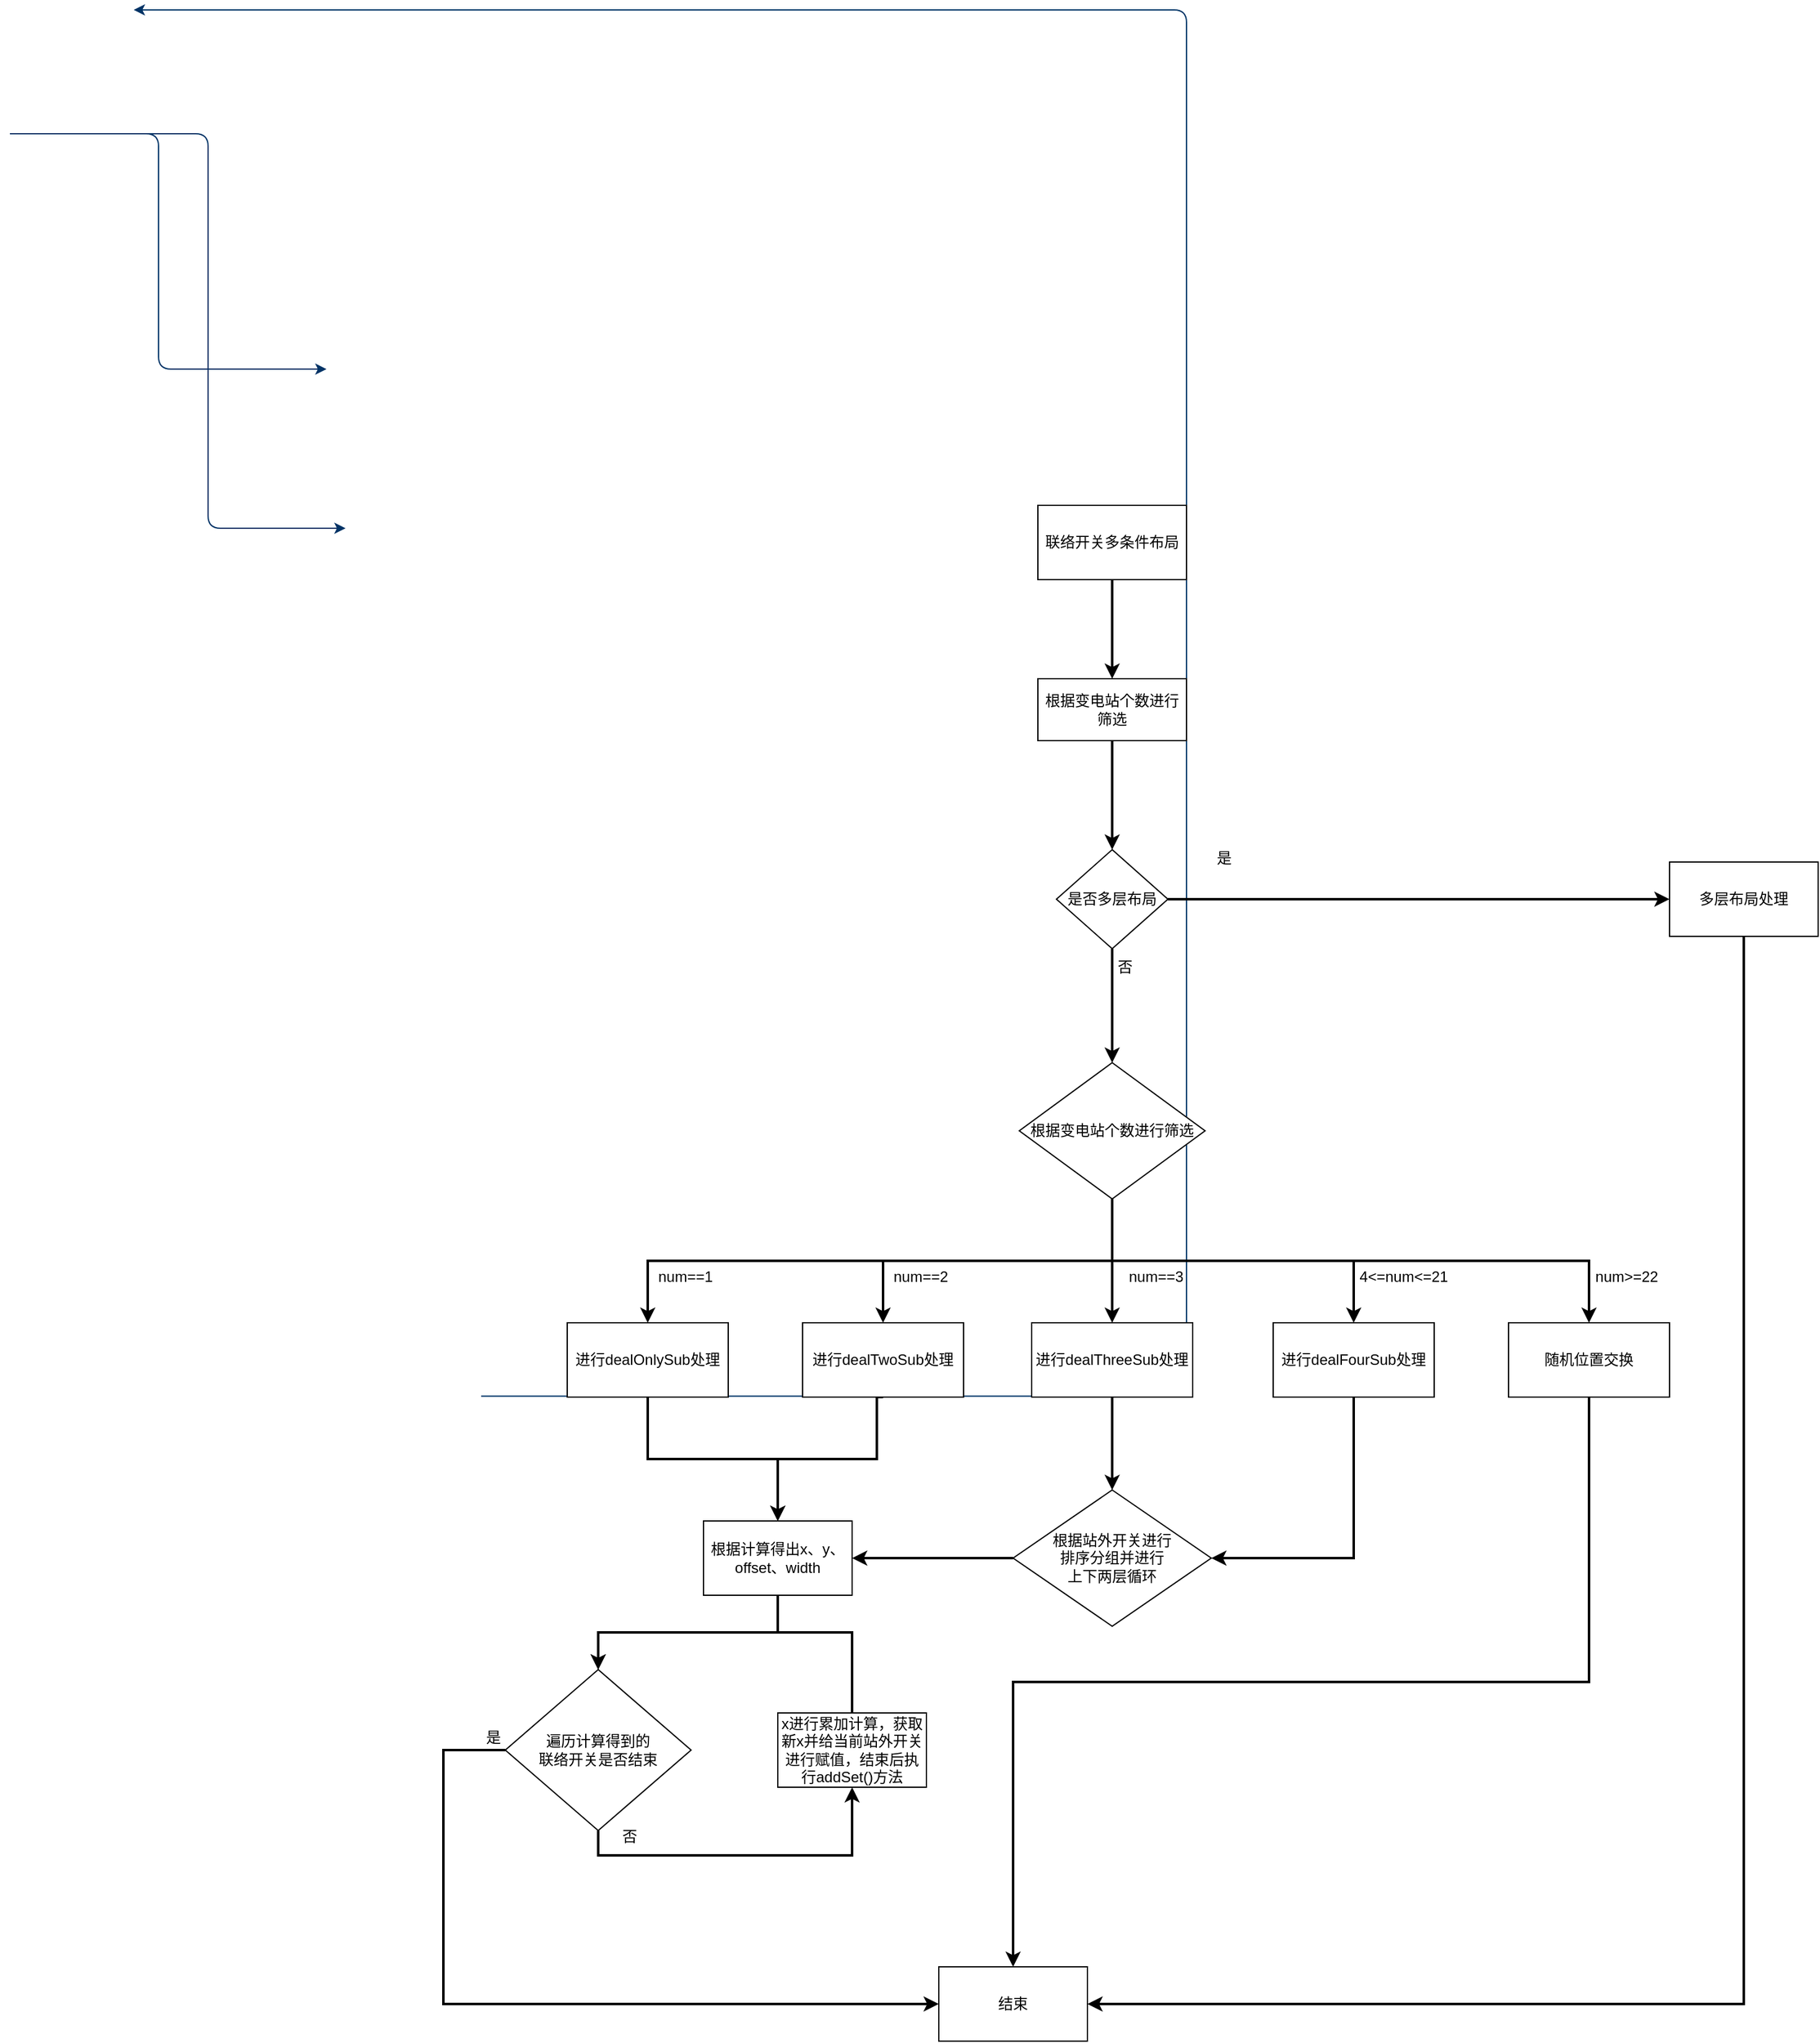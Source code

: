 <mxfile version="21.6.3" type="github">
  <diagram id="6a731a19-8d31-9384-78a2-239565b7b9f0" name="Page-1">
    <mxGraphModel dx="2074" dy="1075" grid="1" gridSize="10" guides="1" tooltips="1" connect="1" arrows="1" fold="1" page="1" pageScale="1" pageWidth="3300" pageHeight="2339" background="none" math="0" shadow="0">
      <root>
        <mxCell id="0" />
        <mxCell id="1" parent="0" />
        <mxCell id="26" value="" style="edgeStyle=elbowEdgeStyle;elbow=horizontal;exitX=0;exitY=0.5;exitPerimeter=0;entryX=0;entryY=0.5;entryPerimeter=0;fontStyle=1;strokeColor=#003366;strokeWidth=1;html=1;" parent="1" source="28" edge="1">
          <mxGeometry width="100" height="100" as="geometry">
            <mxPoint y="100" as="sourcePoint" />
            <mxPoint x="271" y="418.5" as="targetPoint" />
            <Array as="points">
              <mxPoint x="160" y="850" />
            </Array>
          </mxGeometry>
        </mxCell>
        <mxCell id="45" value="" style="edgeStyle=elbowEdgeStyle;elbow=horizontal;exitX=1;exitY=0.5;exitPerimeter=0;entryX=0.905;entryY=0.5;entryPerimeter=0;fontStyle=1;strokeColor=#003366;strokeWidth=1;html=1;" parent="1" target="34" edge="1">
          <mxGeometry width="100" height="100" as="geometry">
            <mxPoint x="380.5" y="1119.25" as="sourcePoint" />
            <mxPoint x="100" as="targetPoint" />
            <Array as="points">
              <mxPoint x="950" y="1320" />
            </Array>
          </mxGeometry>
        </mxCell>
        <mxCell id="54" value="" style="edgeStyle=elbowEdgeStyle;elbow=horizontal;exitX=0;exitY=0.5;exitPerimeter=0;entryX=0.095;entryY=0.5;entryPerimeter=0;fontStyle=1;strokeColor=#003366;strokeWidth=1;html=1;" parent="1" source="37" edge="1">
          <mxGeometry width="100" height="100" as="geometry">
            <mxPoint y="100" as="sourcePoint" />
            <mxPoint x="255.605" y="290" as="targetPoint" />
            <Array as="points">
              <mxPoint x="120" y="970" />
            </Array>
          </mxGeometry>
        </mxCell>
        <mxCell id="YvQ0jjIPBDzxf4e6Cb04-59" value="" style="edgeStyle=orthogonalEdgeStyle;rounded=0;orthogonalLoop=1;jettySize=auto;html=1;strokeWidth=2;" edge="1" parent="1" source="YvQ0jjIPBDzxf4e6Cb04-57" target="YvQ0jjIPBDzxf4e6Cb04-58">
          <mxGeometry relative="1" as="geometry" />
        </mxCell>
        <mxCell id="YvQ0jjIPBDzxf4e6Cb04-57" value="联络开关多条件布局" style="rounded=0;whiteSpace=wrap;html=1;" vertex="1" parent="1">
          <mxGeometry x="830" y="400" width="120" height="60" as="geometry" />
        </mxCell>
        <mxCell id="YvQ0jjIPBDzxf4e6Cb04-61" value="" style="edgeStyle=orthogonalEdgeStyle;rounded=0;orthogonalLoop=1;jettySize=auto;html=1;strokeWidth=2;" edge="1" parent="1" source="YvQ0jjIPBDzxf4e6Cb04-58" target="YvQ0jjIPBDzxf4e6Cb04-60">
          <mxGeometry relative="1" as="geometry">
            <Array as="points">
              <mxPoint x="890" y="640" />
              <mxPoint x="890" y="640" />
            </Array>
          </mxGeometry>
        </mxCell>
        <mxCell id="YvQ0jjIPBDzxf4e6Cb04-58" value="根据变电站个数进行筛选" style="whiteSpace=wrap;html=1;rounded=0;" vertex="1" parent="1">
          <mxGeometry x="830" y="540" width="120" height="50" as="geometry" />
        </mxCell>
        <mxCell id="YvQ0jjIPBDzxf4e6Cb04-63" value="" style="edgeStyle=orthogonalEdgeStyle;rounded=0;orthogonalLoop=1;jettySize=auto;html=1;strokeWidth=2;" edge="1" parent="1" source="YvQ0jjIPBDzxf4e6Cb04-60">
          <mxGeometry relative="1" as="geometry">
            <mxPoint x="890" y="850" as="targetPoint" />
          </mxGeometry>
        </mxCell>
        <mxCell id="YvQ0jjIPBDzxf4e6Cb04-119" style="edgeStyle=orthogonalEdgeStyle;rounded=0;orthogonalLoop=1;jettySize=auto;html=1;exitX=1;exitY=0.5;exitDx=0;exitDy=0;entryX=0;entryY=0.5;entryDx=0;entryDy=0;strokeWidth=2;" edge="1" parent="1" source="YvQ0jjIPBDzxf4e6Cb04-60" target="YvQ0jjIPBDzxf4e6Cb04-65">
          <mxGeometry relative="1" as="geometry" />
        </mxCell>
        <mxCell id="YvQ0jjIPBDzxf4e6Cb04-60" value="是否多层布局" style="rhombus;whiteSpace=wrap;html=1;rounded=0;" vertex="1" parent="1">
          <mxGeometry x="845" y="678" width="90" height="80" as="geometry" />
        </mxCell>
        <mxCell id="YvQ0jjIPBDzxf4e6Cb04-107" style="edgeStyle=orthogonalEdgeStyle;rounded=0;orthogonalLoop=1;jettySize=auto;html=1;exitX=0.5;exitY=1;exitDx=0;exitDy=0;entryX=0.5;entryY=0;entryDx=0;entryDy=0;strokeWidth=2;" edge="1" parent="1" source="YvQ0jjIPBDzxf4e6Cb04-64" target="YvQ0jjIPBDzxf4e6Cb04-85">
          <mxGeometry relative="1" as="geometry">
            <Array as="points">
              <mxPoint x="700" y="1170" />
              <mxPoint x="620" y="1170" />
            </Array>
          </mxGeometry>
        </mxCell>
        <mxCell id="YvQ0jjIPBDzxf4e6Cb04-64" value="进行dealTwoSub处理" style="whiteSpace=wrap;html=1;rounded=0;" vertex="1" parent="1">
          <mxGeometry x="640" y="1060" width="130" height="60" as="geometry" />
        </mxCell>
        <mxCell id="YvQ0jjIPBDzxf4e6Cb04-118" style="edgeStyle=orthogonalEdgeStyle;rounded=0;orthogonalLoop=1;jettySize=auto;html=1;exitX=0.5;exitY=1;exitDx=0;exitDy=0;entryX=1;entryY=0.5;entryDx=0;entryDy=0;strokeWidth=2;" edge="1" parent="1" source="YvQ0jjIPBDzxf4e6Cb04-65" target="YvQ0jjIPBDzxf4e6Cb04-98">
          <mxGeometry relative="1" as="geometry" />
        </mxCell>
        <mxCell id="YvQ0jjIPBDzxf4e6Cb04-65" value="多层布局处理" style="whiteSpace=wrap;html=1;rounded=0;" vertex="1" parent="1">
          <mxGeometry x="1340" y="688" width="120" height="60" as="geometry" />
        </mxCell>
        <mxCell id="YvQ0jjIPBDzxf4e6Cb04-86" value="" style="edgeStyle=orthogonalEdgeStyle;rounded=0;orthogonalLoop=1;jettySize=auto;html=1;strokeWidth=2;" edge="1" parent="1" source="YvQ0jjIPBDzxf4e6Cb04-66" target="YvQ0jjIPBDzxf4e6Cb04-85">
          <mxGeometry relative="1" as="geometry" />
        </mxCell>
        <mxCell id="YvQ0jjIPBDzxf4e6Cb04-66" value="进行dealOnlySub处理" style="whiteSpace=wrap;html=1;rounded=0;" vertex="1" parent="1">
          <mxGeometry x="450" y="1060" width="130" height="60" as="geometry" />
        </mxCell>
        <mxCell id="YvQ0jjIPBDzxf4e6Cb04-68" value="是" style="text;html=1;align=center;verticalAlign=middle;resizable=0;points=[];autosize=1;strokeColor=none;fillColor=none;" vertex="1" parent="1">
          <mxGeometry x="960" y="670" width="40" height="30" as="geometry" />
        </mxCell>
        <mxCell id="YvQ0jjIPBDzxf4e6Cb04-69" value="否" style="text;html=1;align=center;verticalAlign=middle;resizable=0;points=[];autosize=1;strokeColor=none;fillColor=none;" vertex="1" parent="1">
          <mxGeometry x="880" y="758" width="40" height="30" as="geometry" />
        </mxCell>
        <mxCell id="YvQ0jjIPBDzxf4e6Cb04-74" style="edgeStyle=orthogonalEdgeStyle;rounded=0;orthogonalLoop=1;jettySize=auto;html=1;exitX=0.5;exitY=1;exitDx=0;exitDy=0;entryX=0.5;entryY=0;entryDx=0;entryDy=0;strokeWidth=2;" edge="1" parent="1" source="YvQ0jjIPBDzxf4e6Cb04-70" target="YvQ0jjIPBDzxf4e6Cb04-66">
          <mxGeometry relative="1" as="geometry" />
        </mxCell>
        <mxCell id="YvQ0jjIPBDzxf4e6Cb04-75" style="edgeStyle=orthogonalEdgeStyle;rounded=0;orthogonalLoop=1;jettySize=auto;html=1;exitX=0.5;exitY=1;exitDx=0;exitDy=0;strokeWidth=2;" edge="1" parent="1" source="YvQ0jjIPBDzxf4e6Cb04-70" target="YvQ0jjIPBDzxf4e6Cb04-64">
          <mxGeometry relative="1" as="geometry" />
        </mxCell>
        <mxCell id="YvQ0jjIPBDzxf4e6Cb04-76" style="edgeStyle=orthogonalEdgeStyle;rounded=0;orthogonalLoop=1;jettySize=auto;html=1;exitX=0.5;exitY=1;exitDx=0;exitDy=0;entryX=0.5;entryY=0;entryDx=0;entryDy=0;strokeWidth=2;" edge="1" parent="1" source="YvQ0jjIPBDzxf4e6Cb04-70" target="YvQ0jjIPBDzxf4e6Cb04-71">
          <mxGeometry relative="1" as="geometry" />
        </mxCell>
        <mxCell id="YvQ0jjIPBDzxf4e6Cb04-77" style="edgeStyle=orthogonalEdgeStyle;rounded=0;orthogonalLoop=1;jettySize=auto;html=1;exitX=0.5;exitY=1;exitDx=0;exitDy=0;strokeWidth=2;" edge="1" parent="1" source="YvQ0jjIPBDzxf4e6Cb04-70" target="YvQ0jjIPBDzxf4e6Cb04-72">
          <mxGeometry relative="1" as="geometry" />
        </mxCell>
        <mxCell id="YvQ0jjIPBDzxf4e6Cb04-84" style="edgeStyle=orthogonalEdgeStyle;rounded=0;orthogonalLoop=1;jettySize=auto;html=1;exitX=0.5;exitY=1;exitDx=0;exitDy=0;entryX=0.5;entryY=0;entryDx=0;entryDy=0;strokeWidth=2;" edge="1" parent="1" source="YvQ0jjIPBDzxf4e6Cb04-70" target="YvQ0jjIPBDzxf4e6Cb04-73">
          <mxGeometry relative="1" as="geometry" />
        </mxCell>
        <mxCell id="YvQ0jjIPBDzxf4e6Cb04-70" value="根据变电站个数进行筛选" style="rhombus;whiteSpace=wrap;html=1;rounded=0;" vertex="1" parent="1">
          <mxGeometry x="815" y="850" width="150" height="110" as="geometry" />
        </mxCell>
        <mxCell id="YvQ0jjIPBDzxf4e6Cb04-110" value="" style="edgeStyle=orthogonalEdgeStyle;rounded=0;orthogonalLoop=1;jettySize=auto;html=1;strokeWidth=2;" edge="1" parent="1" source="YvQ0jjIPBDzxf4e6Cb04-71" target="YvQ0jjIPBDzxf4e6Cb04-109">
          <mxGeometry relative="1" as="geometry" />
        </mxCell>
        <mxCell id="YvQ0jjIPBDzxf4e6Cb04-71" value="进行dealThreeSub处理" style="whiteSpace=wrap;html=1;rounded=0;" vertex="1" parent="1">
          <mxGeometry x="825" y="1060" width="130" height="60" as="geometry" />
        </mxCell>
        <mxCell id="YvQ0jjIPBDzxf4e6Cb04-115" style="edgeStyle=orthogonalEdgeStyle;rounded=0;orthogonalLoop=1;jettySize=auto;html=1;exitX=0.5;exitY=1;exitDx=0;exitDy=0;entryX=1;entryY=0.5;entryDx=0;entryDy=0;strokeWidth=2;" edge="1" parent="1" source="YvQ0jjIPBDzxf4e6Cb04-72" target="YvQ0jjIPBDzxf4e6Cb04-109">
          <mxGeometry relative="1" as="geometry" />
        </mxCell>
        <mxCell id="YvQ0jjIPBDzxf4e6Cb04-72" value="进行dealFourSub处理" style="whiteSpace=wrap;html=1;rounded=0;" vertex="1" parent="1">
          <mxGeometry x="1020" y="1060" width="130" height="60" as="geometry" />
        </mxCell>
        <mxCell id="YvQ0jjIPBDzxf4e6Cb04-116" style="edgeStyle=orthogonalEdgeStyle;rounded=0;orthogonalLoop=1;jettySize=auto;html=1;exitX=0.5;exitY=1;exitDx=0;exitDy=0;entryX=0.5;entryY=0;entryDx=0;entryDy=0;strokeWidth=2;" edge="1" parent="1" source="YvQ0jjIPBDzxf4e6Cb04-73" target="YvQ0jjIPBDzxf4e6Cb04-98">
          <mxGeometry relative="1" as="geometry" />
        </mxCell>
        <mxCell id="YvQ0jjIPBDzxf4e6Cb04-73" value="随机位置交换" style="whiteSpace=wrap;html=1;rounded=0;" vertex="1" parent="1">
          <mxGeometry x="1210" y="1060" width="130" height="60" as="geometry" />
        </mxCell>
        <mxCell id="YvQ0jjIPBDzxf4e6Cb04-79" value="num==1" style="text;html=1;align=center;verticalAlign=middle;resizable=0;points=[];autosize=1;strokeColor=none;fillColor=none;" vertex="1" parent="1">
          <mxGeometry x="510" y="1008" width="70" height="30" as="geometry" />
        </mxCell>
        <mxCell id="YvQ0jjIPBDzxf4e6Cb04-80" value="num==2" style="text;html=1;align=center;verticalAlign=middle;resizable=0;points=[];autosize=1;strokeColor=none;fillColor=none;" vertex="1" parent="1">
          <mxGeometry x="700" y="1008" width="70" height="30" as="geometry" />
        </mxCell>
        <mxCell id="YvQ0jjIPBDzxf4e6Cb04-81" value="num==3" style="text;html=1;align=center;verticalAlign=middle;resizable=0;points=[];autosize=1;strokeColor=none;fillColor=none;" vertex="1" parent="1">
          <mxGeometry x="890" y="1008" width="70" height="30" as="geometry" />
        </mxCell>
        <mxCell id="YvQ0jjIPBDzxf4e6Cb04-82" value="4&amp;lt;=num&amp;lt;=21" style="text;html=1;align=center;verticalAlign=middle;resizable=0;points=[];autosize=1;strokeColor=none;fillColor=none;" vertex="1" parent="1">
          <mxGeometry x="1080" y="1008" width="90" height="30" as="geometry" />
        </mxCell>
        <mxCell id="YvQ0jjIPBDzxf4e6Cb04-83" value="num&amp;gt;=22" style="text;html=1;align=center;verticalAlign=middle;resizable=0;points=[];autosize=1;strokeColor=none;fillColor=none;" vertex="1" parent="1">
          <mxGeometry x="1270" y="1008" width="70" height="30" as="geometry" />
        </mxCell>
        <mxCell id="YvQ0jjIPBDzxf4e6Cb04-97" style="edgeStyle=orthogonalEdgeStyle;rounded=0;orthogonalLoop=1;jettySize=auto;html=1;exitX=0.5;exitY=1;exitDx=0;exitDy=0;strokeWidth=2;" edge="1" parent="1" source="YvQ0jjIPBDzxf4e6Cb04-85" target="YvQ0jjIPBDzxf4e6Cb04-95">
          <mxGeometry relative="1" as="geometry" />
        </mxCell>
        <mxCell id="YvQ0jjIPBDzxf4e6Cb04-85" value="根据计算得出x、y、offset、width" style="whiteSpace=wrap;html=1;rounded=0;" vertex="1" parent="1">
          <mxGeometry x="560" y="1220" width="120" height="60" as="geometry" />
        </mxCell>
        <mxCell id="YvQ0jjIPBDzxf4e6Cb04-100" style="edgeStyle=orthogonalEdgeStyle;rounded=0;orthogonalLoop=1;jettySize=auto;html=1;exitX=0;exitY=0.5;exitDx=0;exitDy=0;entryX=0;entryY=0.5;entryDx=0;entryDy=0;strokeWidth=2;" edge="1" parent="1" source="YvQ0jjIPBDzxf4e6Cb04-95" target="YvQ0jjIPBDzxf4e6Cb04-98">
          <mxGeometry relative="1" as="geometry">
            <Array as="points">
              <mxPoint x="350" y="1405" />
              <mxPoint x="350" y="1610" />
            </Array>
          </mxGeometry>
        </mxCell>
        <mxCell id="YvQ0jjIPBDzxf4e6Cb04-103" style="edgeStyle=orthogonalEdgeStyle;rounded=0;orthogonalLoop=1;jettySize=auto;html=1;exitX=0.5;exitY=1;exitDx=0;exitDy=0;entryX=0.5;entryY=1;entryDx=0;entryDy=0;strokeWidth=2;" edge="1" parent="1" source="YvQ0jjIPBDzxf4e6Cb04-95" target="YvQ0jjIPBDzxf4e6Cb04-102">
          <mxGeometry relative="1" as="geometry" />
        </mxCell>
        <mxCell id="YvQ0jjIPBDzxf4e6Cb04-95" value="遍历计算得到的&lt;br&gt;联络开关是否结束" style="rhombus;whiteSpace=wrap;html=1;rounded=0;" vertex="1" parent="1">
          <mxGeometry x="400" y="1340" width="150" height="130" as="geometry" />
        </mxCell>
        <mxCell id="YvQ0jjIPBDzxf4e6Cb04-98" value="结束" style="whiteSpace=wrap;html=1;rounded=0;" vertex="1" parent="1">
          <mxGeometry x="750" y="1580" width="120" height="60" as="geometry" />
        </mxCell>
        <mxCell id="YvQ0jjIPBDzxf4e6Cb04-101" value="是" style="text;html=1;align=center;verticalAlign=middle;resizable=0;points=[];autosize=1;strokeColor=none;fillColor=none;" vertex="1" parent="1">
          <mxGeometry x="370" y="1380" width="40" height="30" as="geometry" />
        </mxCell>
        <mxCell id="YvQ0jjIPBDzxf4e6Cb04-104" style="edgeStyle=orthogonalEdgeStyle;rounded=0;orthogonalLoop=1;jettySize=auto;html=1;exitX=0.5;exitY=0;exitDx=0;exitDy=0;entryX=0.5;entryY=0;entryDx=0;entryDy=0;strokeWidth=2;" edge="1" parent="1" source="YvQ0jjIPBDzxf4e6Cb04-102" target="YvQ0jjIPBDzxf4e6Cb04-95">
          <mxGeometry relative="1" as="geometry">
            <Array as="points">
              <mxPoint x="680" y="1310" />
              <mxPoint x="475" y="1310" />
            </Array>
          </mxGeometry>
        </mxCell>
        <mxCell id="YvQ0jjIPBDzxf4e6Cb04-102" value="x进行累加计算，获取新x并给当前站外开关进行赋值，结束后执行addSet()方法" style="rounded=0;whiteSpace=wrap;html=1;" vertex="1" parent="1">
          <mxGeometry x="620" y="1375" width="120" height="60" as="geometry" />
        </mxCell>
        <mxCell id="YvQ0jjIPBDzxf4e6Cb04-105" value="否" style="text;html=1;align=center;verticalAlign=middle;resizable=0;points=[];autosize=1;strokeColor=none;fillColor=none;" vertex="1" parent="1">
          <mxGeometry x="480" y="1460" width="40" height="30" as="geometry" />
        </mxCell>
        <mxCell id="YvQ0jjIPBDzxf4e6Cb04-114" style="edgeStyle=orthogonalEdgeStyle;rounded=0;orthogonalLoop=1;jettySize=auto;html=1;strokeWidth=2;" edge="1" parent="1" source="YvQ0jjIPBDzxf4e6Cb04-109" target="YvQ0jjIPBDzxf4e6Cb04-85">
          <mxGeometry relative="1" as="geometry" />
        </mxCell>
        <mxCell id="YvQ0jjIPBDzxf4e6Cb04-109" value="根据站外开关进行&lt;br&gt;排序分组并进行&lt;br&gt;上下两层循环" style="rhombus;whiteSpace=wrap;html=1;rounded=0;" vertex="1" parent="1">
          <mxGeometry x="810" y="1195" width="160" height="110" as="geometry" />
        </mxCell>
      </root>
    </mxGraphModel>
  </diagram>
</mxfile>
